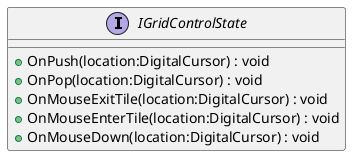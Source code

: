 @startuml
interface IGridControlState {
    + OnPush(location:DigitalCursor) : void
    + OnPop(location:DigitalCursor) : void
    + OnMouseExitTile(location:DigitalCursor) : void
    + OnMouseEnterTile(location:DigitalCursor) : void
    + OnMouseDown(location:DigitalCursor) : void
}
@enduml

